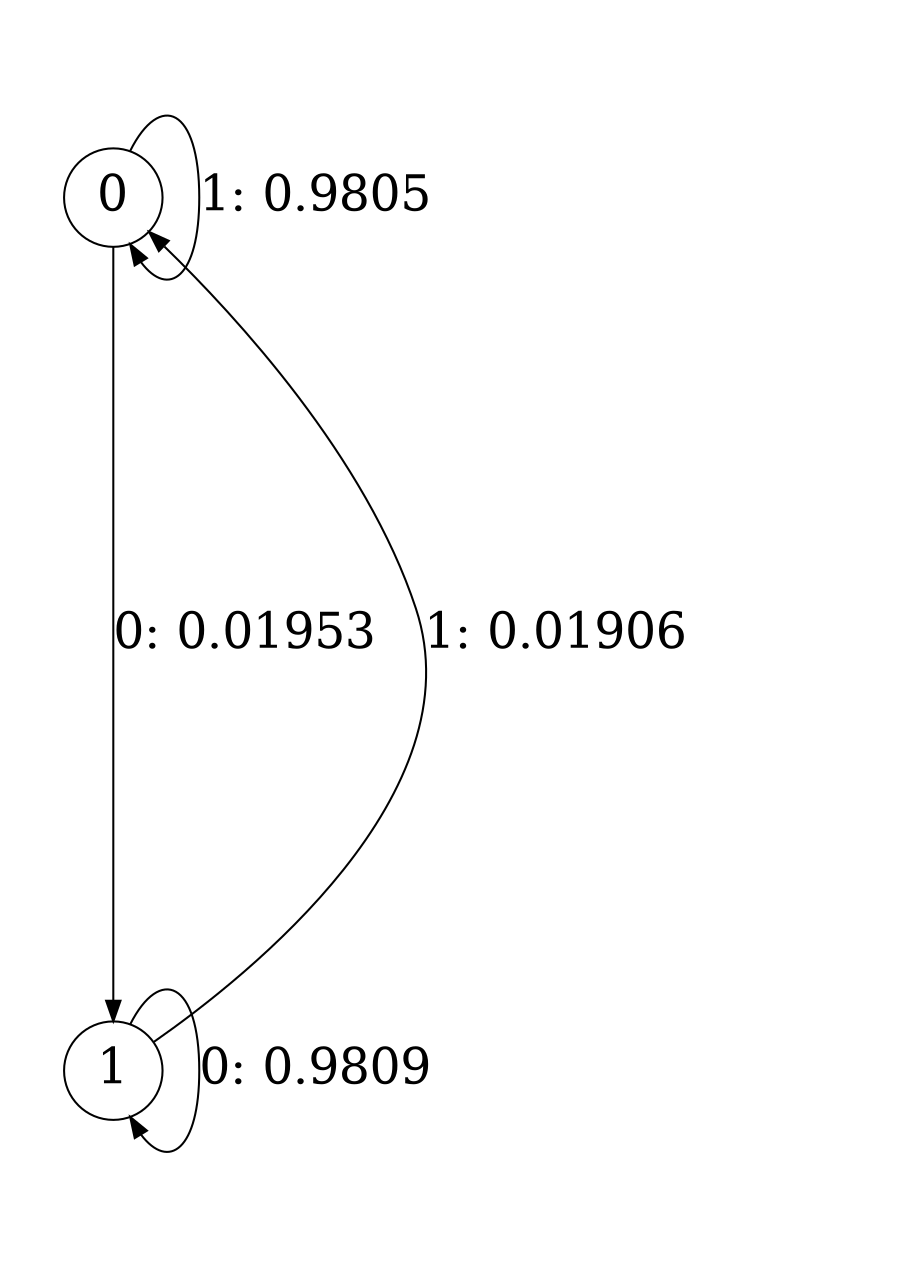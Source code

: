 digraph "ch3_face_grouped_diff_L5" {
size = "6,8.5";
ratio = "fill";
node [shape = circle];
node [fontsize = 24];
edge [fontsize = 24];
0 -> 1 [label = "0: 0.01953  "];
0 -> 0 [label = "1: 0.9805   "];
1 -> 1 [label = "0: 0.9809   "];
1 -> 0 [label = "1: 0.01906  "];
}